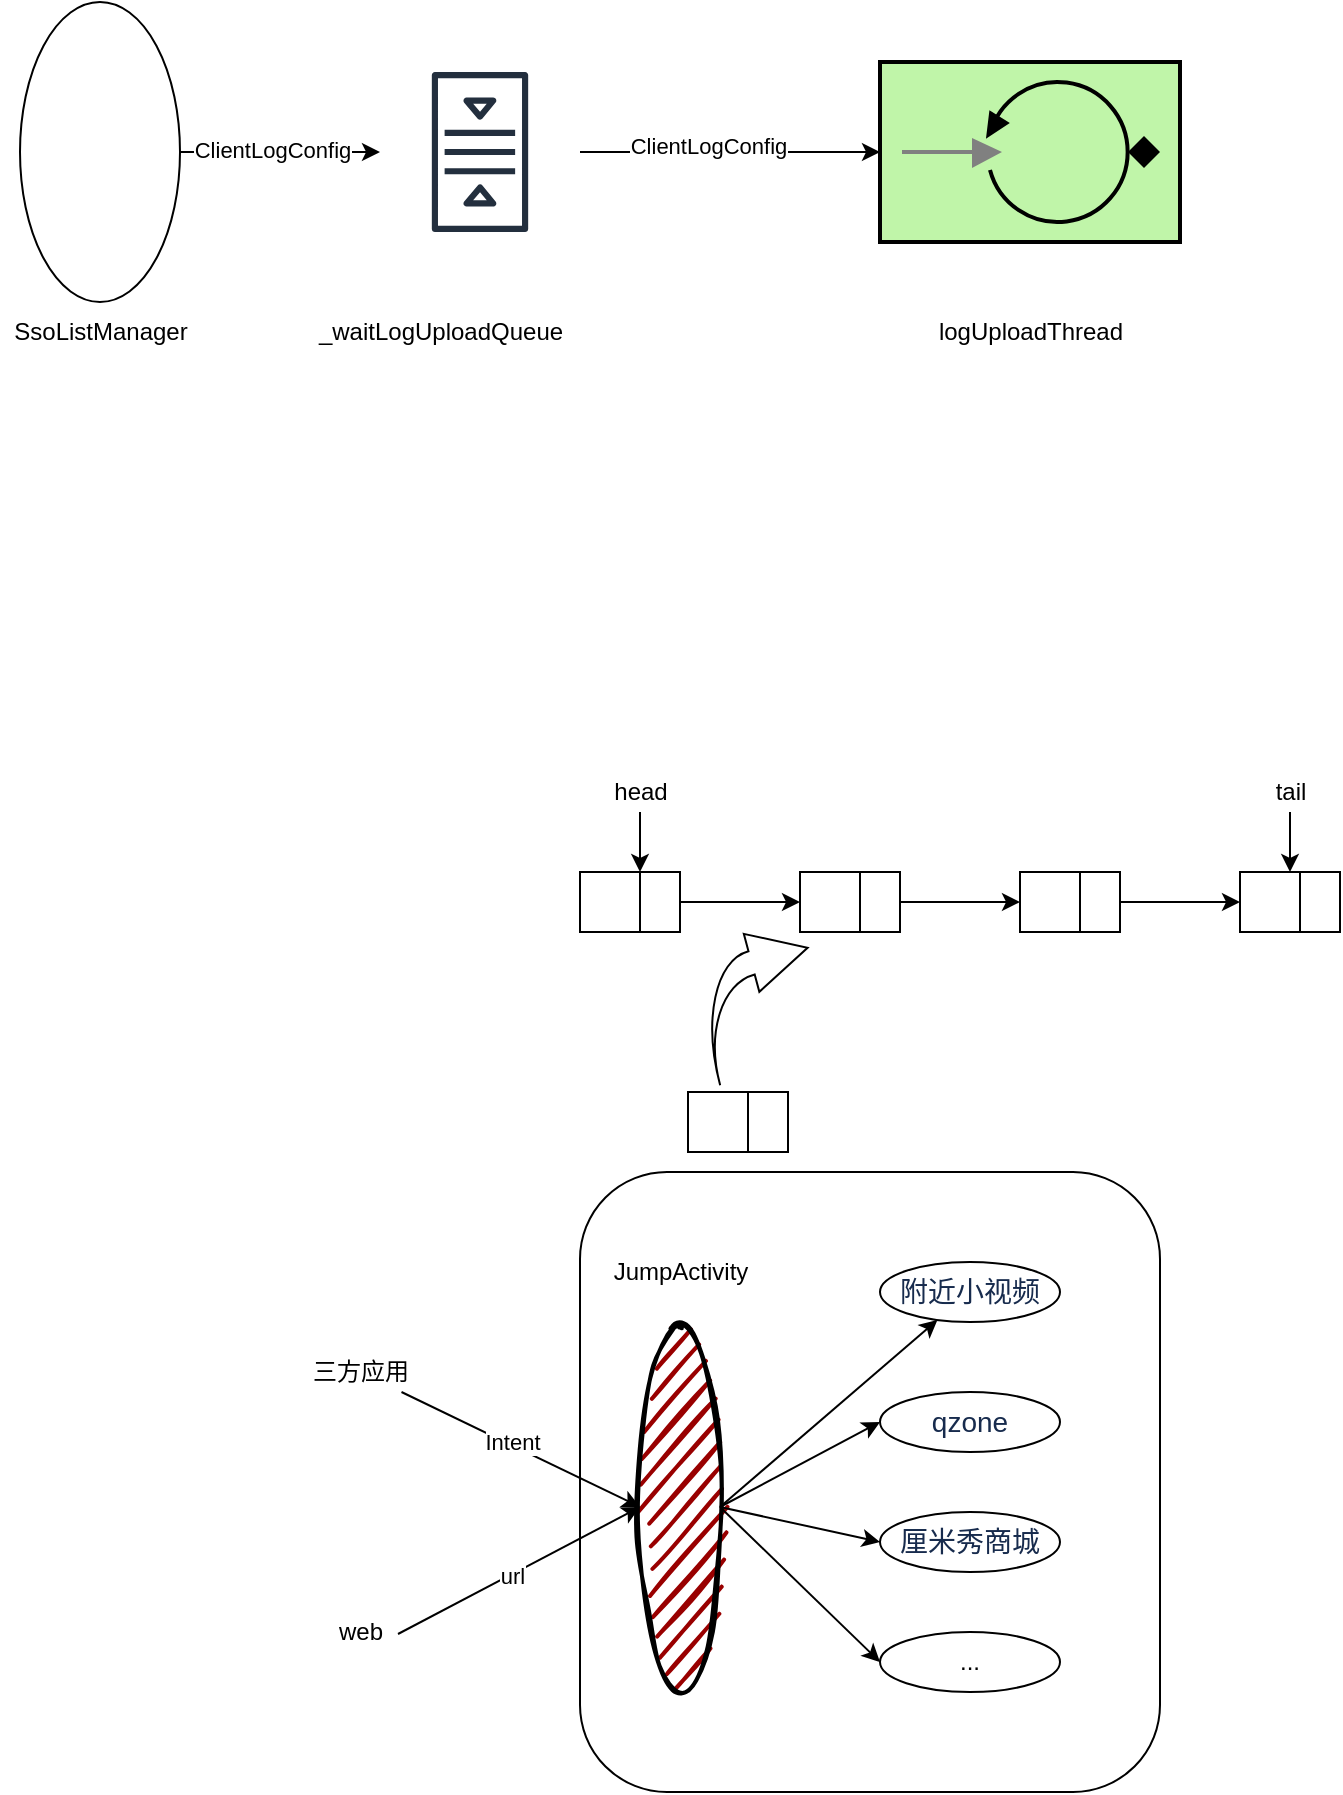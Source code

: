 <mxfile version="16.0.3" type="github"><diagram id="V0bxYnr87eNcZGWyxWHg" name="Page-1"><mxGraphModel dx="1426" dy="769" grid="1" gridSize="10" guides="1" tooltips="1" connect="1" arrows="1" fold="1" page="1" pageScale="1" pageWidth="827" pageHeight="1169" math="0" shadow="0"><root><mxCell id="0"/><mxCell id="1" parent="0"/><mxCell id="zDxQa9eGehmonMnbUeen-7" value="" style="edgeStyle=orthogonalEdgeStyle;rounded=0;orthogonalLoop=1;jettySize=auto;html=1;" parent="1" source="zDxQa9eGehmonMnbUeen-2" target="zDxQa9eGehmonMnbUeen-6" edge="1"><mxGeometry relative="1" as="geometry"/></mxCell><mxCell id="zDxQa9eGehmonMnbUeen-2" value="" style="swimlane;fontStyle=0;childLayout=stackLayout;horizontal=1;startSize=20;fillColor=#ffffff;horizontalStack=0;resizeParent=1;resizeParentMax=0;resizeLast=0;collapsible=0;marginBottom=0;swimlaneFillColor=#ffffff;rotation=90;" parent="1" vertex="1"><mxGeometry x="340" y="510" width="30" height="50" as="geometry"/></mxCell><mxCell id="zDxQa9eGehmonMnbUeen-3" value="head" style="text;html=1;align=center;verticalAlign=middle;resizable=0;points=[];autosize=1;strokeColor=none;fillColor=none;" parent="1" vertex="1"><mxGeometry x="340" y="470" width="40" height="20" as="geometry"/></mxCell><mxCell id="zDxQa9eGehmonMnbUeen-4" value="" style="endArrow=classic;html=1;rounded=0;" parent="1" edge="1"><mxGeometry width="50" height="50" relative="1" as="geometry"><mxPoint x="360" y="490" as="sourcePoint"/><mxPoint x="360" y="520" as="targetPoint"/></mxGeometry></mxCell><mxCell id="zDxQa9eGehmonMnbUeen-9" value="" style="edgeStyle=orthogonalEdgeStyle;rounded=0;orthogonalLoop=1;jettySize=auto;html=1;" parent="1" source="zDxQa9eGehmonMnbUeen-6" target="zDxQa9eGehmonMnbUeen-8" edge="1"><mxGeometry relative="1" as="geometry"/></mxCell><mxCell id="zDxQa9eGehmonMnbUeen-6" value="" style="swimlane;fontStyle=0;childLayout=stackLayout;horizontal=1;startSize=20;fillColor=#ffffff;horizontalStack=0;resizeParent=1;resizeParentMax=0;resizeLast=0;collapsible=0;marginBottom=0;swimlaneFillColor=#ffffff;rotation=90;" parent="1" vertex="1"><mxGeometry x="450" y="510" width="30" height="50" as="geometry"/></mxCell><mxCell id="zDxQa9eGehmonMnbUeen-11" value="" style="edgeStyle=orthogonalEdgeStyle;rounded=0;orthogonalLoop=1;jettySize=auto;html=1;" parent="1" source="zDxQa9eGehmonMnbUeen-8" target="zDxQa9eGehmonMnbUeen-10" edge="1"><mxGeometry relative="1" as="geometry"/></mxCell><mxCell id="zDxQa9eGehmonMnbUeen-8" value="" style="swimlane;fontStyle=0;childLayout=stackLayout;horizontal=1;startSize=20;fillColor=#ffffff;horizontalStack=0;resizeParent=1;resizeParentMax=0;resizeLast=0;collapsible=0;marginBottom=0;swimlaneFillColor=#ffffff;rotation=90;" parent="1" vertex="1"><mxGeometry x="560" y="510" width="30" height="50" as="geometry"/></mxCell><mxCell id="zDxQa9eGehmonMnbUeen-10" value="" style="swimlane;fontStyle=0;childLayout=stackLayout;horizontal=1;startSize=20;fillColor=#ffffff;horizontalStack=0;resizeParent=1;resizeParentMax=0;resizeLast=0;collapsible=0;marginBottom=0;swimlaneFillColor=#ffffff;rotation=90;" parent="1" vertex="1"><mxGeometry x="670" y="510" width="30" height="50" as="geometry"/></mxCell><mxCell id="zDxQa9eGehmonMnbUeen-12" value="tail" style="text;html=1;align=center;verticalAlign=middle;resizable=0;points=[];autosize=1;strokeColor=none;fillColor=none;" parent="1" vertex="1"><mxGeometry x="670" y="470" width="30" height="20" as="geometry"/></mxCell><mxCell id="zDxQa9eGehmonMnbUeen-13" value="" style="endArrow=classic;html=1;rounded=0;entryX=0;entryY=0.5;entryDx=0;entryDy=0;" parent="1" source="zDxQa9eGehmonMnbUeen-12" target="zDxQa9eGehmonMnbUeen-10" edge="1"><mxGeometry width="50" height="50" relative="1" as="geometry"><mxPoint x="370" y="500" as="sourcePoint"/><mxPoint x="370" y="530" as="targetPoint"/></mxGeometry></mxCell><mxCell id="zDxQa9eGehmonMnbUeen-16" value="" style="swimlane;fontStyle=0;childLayout=stackLayout;horizontal=1;startSize=20;fillColor=#ffffff;horizontalStack=0;resizeParent=1;resizeParentMax=0;resizeLast=0;collapsible=0;marginBottom=0;swimlaneFillColor=#ffffff;rotation=90;" parent="1" vertex="1"><mxGeometry x="394" y="620" width="30" height="50" as="geometry"/></mxCell><mxCell id="zDxQa9eGehmonMnbUeen-17" value="" style="html=1;shadow=0;dashed=0;align=center;verticalAlign=middle;shape=mxgraph.arrows2.jumpInArrow;dy=6;dx=29;arrowHead=30;rotation=-15;" parent="1" vertex="1"><mxGeometry x="390" y="550" width="60" height="70" as="geometry"/></mxCell><mxCell id="gNTRRsluzcfUjXrsm9ZP-5" value="三方应用" style="text;html=1;align=center;verticalAlign=middle;resizable=0;points=[];autosize=1;strokeColor=none;fillColor=none;" parent="1" vertex="1"><mxGeometry x="190" y="760" width="60" height="20" as="geometry"/></mxCell><mxCell id="gNTRRsluzcfUjXrsm9ZP-7" value="" style="rounded=1;whiteSpace=wrap;html=1;" parent="1" vertex="1"><mxGeometry x="330" y="670" width="290" height="310" as="geometry"/></mxCell><mxCell id="gNTRRsluzcfUjXrsm9ZP-10" value="" style="ellipse;whiteSpace=wrap;html=1;strokeWidth=2;fillWeight=2;hachureGap=8;fillColor=#990000;fillStyle=dots;sketch=1;" parent="1" vertex="1"><mxGeometry x="360" y="745" width="40" height="185" as="geometry"/></mxCell><mxCell id="gNTRRsluzcfUjXrsm9ZP-11" value="JumpActivity" style="text;html=1;align=center;verticalAlign=middle;resizable=0;points=[];autosize=1;strokeColor=none;fillColor=none;" parent="1" vertex="1"><mxGeometry x="340" y="710" width="80" height="20" as="geometry"/></mxCell><mxCell id="gNTRRsluzcfUjXrsm9ZP-12" value="web" style="text;html=1;align=center;verticalAlign=middle;resizable=0;points=[];autosize=1;strokeColor=none;fillColor=none;" parent="1" vertex="1"><mxGeometry x="200" y="890" width="40" height="20" as="geometry"/></mxCell><mxCell id="gNTRRsluzcfUjXrsm9ZP-13" value="&lt;span style=&quot;color: rgb(23 , 43 , 77) ; font-family: , &amp;#34;system-ui&amp;#34; , &amp;#34;segoe ui&amp;#34; , &amp;#34;roboto&amp;#34; , &amp;#34;oxygen&amp;#34; , &amp;#34;ubuntu&amp;#34; , &amp;#34;fira sans&amp;#34; , &amp;#34;droid sans&amp;#34; , &amp;#34;helvetica neue&amp;#34; , sans-serif ; font-size: 14px ; text-align: left ; background-color: rgb(255 , 255 , 255)&quot;&gt;附近小视频&lt;/span&gt;" style="ellipse;whiteSpace=wrap;html=1;" parent="1" vertex="1"><mxGeometry x="480" y="715" width="90" height="30" as="geometry"/></mxCell><mxCell id="gNTRRsluzcfUjXrsm9ZP-14" value="&lt;span style=&quot;color: rgb(23 , 43 , 77) ; font-family: , &amp;#34;system-ui&amp;#34; , &amp;#34;segoe ui&amp;#34; , &amp;#34;roboto&amp;#34; , &amp;#34;oxygen&amp;#34; , &amp;#34;ubuntu&amp;#34; , &amp;#34;fira sans&amp;#34; , &amp;#34;droid sans&amp;#34; , &amp;#34;helvetica neue&amp;#34; , sans-serif ; font-size: 14px ; text-align: left ; background-color: rgb(255 , 255 , 255)&quot;&gt;qzone&lt;/span&gt;" style="ellipse;whiteSpace=wrap;html=1;" parent="1" vertex="1"><mxGeometry x="480" y="780" width="90" height="30" as="geometry"/></mxCell><mxCell id="gNTRRsluzcfUjXrsm9ZP-15" value="&lt;span style=&quot;color: rgb(23 , 43 , 77) ; font-family: , &amp;#34;system-ui&amp;#34; , &amp;#34;segoe ui&amp;#34; , &amp;#34;roboto&amp;#34; , &amp;#34;oxygen&amp;#34; , &amp;#34;ubuntu&amp;#34; , &amp;#34;fira sans&amp;#34; , &amp;#34;droid sans&amp;#34; , &amp;#34;helvetica neue&amp;#34; , sans-serif ; font-size: 14px ; text-align: left ; background-color: rgb(255 , 255 , 255)&quot;&gt;厘米秀商城&lt;/span&gt;" style="ellipse;whiteSpace=wrap;html=1;" parent="1" vertex="1"><mxGeometry x="480" y="840" width="90" height="30" as="geometry"/></mxCell><mxCell id="gNTRRsluzcfUjXrsm9ZP-16" value="..." style="ellipse;whiteSpace=wrap;html=1;" parent="1" vertex="1"><mxGeometry x="480" y="900" width="90" height="30" as="geometry"/></mxCell><mxCell id="gNTRRsluzcfUjXrsm9ZP-17" value="" style="endArrow=classic;html=1;rounded=0;exitX=1;exitY=0.5;exitDx=0;exitDy=0;" parent="1" source="gNTRRsluzcfUjXrsm9ZP-10" target="gNTRRsluzcfUjXrsm9ZP-13" edge="1"><mxGeometry width="50" height="50" relative="1" as="geometry"><mxPoint x="400" y="820" as="sourcePoint"/><mxPoint x="450" y="770" as="targetPoint"/></mxGeometry></mxCell><mxCell id="gNTRRsluzcfUjXrsm9ZP-18" value="" style="endArrow=classic;html=1;rounded=0;entryX=0;entryY=0.5;entryDx=0;entryDy=0;" parent="1" source="gNTRRsluzcfUjXrsm9ZP-5" target="gNTRRsluzcfUjXrsm9ZP-10" edge="1"><mxGeometry width="50" height="50" relative="1" as="geometry"><mxPoint x="490" y="900" as="sourcePoint"/><mxPoint x="540" y="850" as="targetPoint"/></mxGeometry></mxCell><mxCell id="gNTRRsluzcfUjXrsm9ZP-20" value="Intent" style="edgeLabel;html=1;align=center;verticalAlign=middle;resizable=0;points=[];" parent="gNTRRsluzcfUjXrsm9ZP-18" vertex="1" connectable="0"><mxGeometry x="-0.091" y="2" relative="1" as="geometry"><mxPoint as="offset"/></mxGeometry></mxCell><mxCell id="gNTRRsluzcfUjXrsm9ZP-19" value="" style="endArrow=classic;html=1;rounded=0;entryX=0;entryY=0.5;entryDx=0;entryDy=0;exitX=0.975;exitY=0.55;exitDx=0;exitDy=0;exitPerimeter=0;" parent="1" source="gNTRRsluzcfUjXrsm9ZP-12" target="gNTRRsluzcfUjXrsm9ZP-10" edge="1"><mxGeometry width="50" height="50" relative="1" as="geometry"><mxPoint x="250.741" y="790" as="sourcePoint"/><mxPoint x="370" y="847.5" as="targetPoint"/></mxGeometry></mxCell><mxCell id="gNTRRsluzcfUjXrsm9ZP-21" value="url" style="edgeLabel;html=1;align=center;verticalAlign=middle;resizable=0;points=[];" parent="gNTRRsluzcfUjXrsm9ZP-19" vertex="1" connectable="0"><mxGeometry x="-0.064" y="-1" relative="1" as="geometry"><mxPoint as="offset"/></mxGeometry></mxCell><mxCell id="gNTRRsluzcfUjXrsm9ZP-22" value="" style="endArrow=classic;html=1;rounded=0;exitX=1;exitY=0.5;exitDx=0;exitDy=0;entryX=0;entryY=0.5;entryDx=0;entryDy=0;" parent="1" source="gNTRRsluzcfUjXrsm9ZP-10" target="gNTRRsluzcfUjXrsm9ZP-14" edge="1"><mxGeometry width="50" height="50" relative="1" as="geometry"><mxPoint x="410" y="830" as="sourcePoint"/><mxPoint x="516.094" y="753.612" as="targetPoint"/></mxGeometry></mxCell><mxCell id="gNTRRsluzcfUjXrsm9ZP-23" value="" style="endArrow=classic;html=1;rounded=0;exitX=1;exitY=0.5;exitDx=0;exitDy=0;entryX=0;entryY=0.5;entryDx=0;entryDy=0;" parent="1" source="gNTRRsluzcfUjXrsm9ZP-10" target="gNTRRsluzcfUjXrsm9ZP-15" edge="1"><mxGeometry width="50" height="50" relative="1" as="geometry"><mxPoint x="420" y="840" as="sourcePoint"/><mxPoint x="526.094" y="763.612" as="targetPoint"/></mxGeometry></mxCell><mxCell id="gNTRRsluzcfUjXrsm9ZP-24" value="" style="endArrow=classic;html=1;rounded=0;exitX=1;exitY=0.5;exitDx=0;exitDy=0;entryX=0;entryY=0.5;entryDx=0;entryDy=0;" parent="1" source="gNTRRsluzcfUjXrsm9ZP-10" target="gNTRRsluzcfUjXrsm9ZP-16" edge="1"><mxGeometry width="50" height="50" relative="1" as="geometry"><mxPoint x="430" y="850" as="sourcePoint"/><mxPoint x="536.094" y="773.612" as="targetPoint"/></mxGeometry></mxCell><mxCell id="RvTyqIlbJnyK7uBx9wFf-3" style="edgeStyle=orthogonalEdgeStyle;rounded=0;orthogonalLoop=1;jettySize=auto;html=1;" edge="1" parent="1" source="RvTyqIlbJnyK7uBx9wFf-1" target="RvTyqIlbJnyK7uBx9wFf-2"><mxGeometry relative="1" as="geometry"/></mxCell><mxCell id="RvTyqIlbJnyK7uBx9wFf-10" value="ClientLogConfig" style="edgeLabel;html=1;align=center;verticalAlign=middle;resizable=0;points=[];" vertex="1" connectable="0" parent="RvTyqIlbJnyK7uBx9wFf-3"><mxGeometry x="-0.091" y="1" relative="1" as="geometry"><mxPoint as="offset"/></mxGeometry></mxCell><mxCell id="RvTyqIlbJnyK7uBx9wFf-1" value="" style="ellipse;whiteSpace=wrap;html=1;" vertex="1" parent="1"><mxGeometry x="50" y="85" width="80" height="150" as="geometry"/></mxCell><mxCell id="RvTyqIlbJnyK7uBx9wFf-21" value="&lt;span style=&quot;color: rgba(0 , 0 , 0 , 0) ; font-family: monospace ; font-size: 0px ; background-color: rgb(248 , 249 , 250)&quot;&gt;%3CmxGraphModel%3E%3Croot%3E%3CmxCell%20id%3D%220%22%2F%3E%3CmxCell%20id%3D%221%22%20parent%3D%220%22%2F%3E%3CmxCell%20id%3D%222%22%20value%3D%22ClientLogConfig%22%20style%3D%22edgeLabel%3Bhtml%3D1%3Balign%3Dcenter%3BverticalAlign%3Dmiddle%3Bresizable%3D0%3Bpoints%3D%5B%5D%3B%22%20vertex%3D%221%22%20connectable%3D%220%22%20parent%3D%221%22%3E%3CmxGeometry%20x%3D%22175%22%20y%3D%22159%22%20as%3D%22geometry%22%2F%3E%3C%2FmxCell%3E%3C%2Froot%3E%3C%2FmxGraphModel%3E&lt;/span&gt;" style="edgeStyle=orthogonalEdgeStyle;rounded=0;orthogonalLoop=1;jettySize=auto;html=1;entryX=0;entryY=0.5;entryDx=0;entryDy=0;entryPerimeter=0;" edge="1" parent="1" source="RvTyqIlbJnyK7uBx9wFf-2" target="RvTyqIlbJnyK7uBx9wFf-20"><mxGeometry relative="1" as="geometry"/></mxCell><mxCell id="RvTyqIlbJnyK7uBx9wFf-24" value="&lt;span style=&quot;color: rgba(0 , 0 , 0 , 0) ; font-family: monospace ; font-size: 0px ; background-color: rgb(248 , 249 , 250)&quot;&gt;%3CmxGraphModel%3E%3Croot%3E%3CmxCell%20id%3D%220%22%2F%3E%3CmxCell%20id%3D%221%22%20parent%3D%220%22%2F%3E%3CmxCell%20id%3D%222%22%20value%3D%22ClientLogConfig%22%20style%3D%22edgeLabel%3Bhtml%3D1%3Balign%3Dcenter%3BverticalAlign%3Dmiddle%3Bresizable%3D0%3Bpoints%3D%5B%5D%3B%22%20vertex%3D%221%22%20connectable%3D%220%22%20parent%3D%221%22%3E%3CmxGeometry%20x%3D%22175%22%20y%3D%22159%22%20as%3D%22geometry%22%2F%3E%3C%2FmxCell%3E%3C%2Froot%3E%3C%2FmxGraphModel%3E&lt;/span&gt;" style="edgeLabel;html=1;align=center;verticalAlign=middle;resizable=0;points=[];" vertex="1" connectable="0" parent="RvTyqIlbJnyK7uBx9wFf-21"><mxGeometry x="-0.133" relative="1" as="geometry"><mxPoint as="offset"/></mxGeometry></mxCell><mxCell id="RvTyqIlbJnyK7uBx9wFf-25" value="&lt;meta charset=&quot;utf-8&quot;&gt;&lt;span style=&quot;color: rgb(0, 0, 0); font-family: helvetica; font-size: 11px; font-style: normal; font-weight: 400; letter-spacing: normal; text-align: center; text-indent: 0px; text-transform: none; word-spacing: 0px; background-color: rgb(255, 255, 255); display: inline; float: none;&quot;&gt;ClientLogConfig&lt;/span&gt;" style="edgeLabel;html=1;align=center;verticalAlign=middle;resizable=0;points=[];" vertex="1" connectable="0" parent="RvTyqIlbJnyK7uBx9wFf-21"><mxGeometry x="-0.156" y="3" relative="1" as="geometry"><mxPoint as="offset"/></mxGeometry></mxCell><mxCell id="RvTyqIlbJnyK7uBx9wFf-2" value="" style="sketch=0;outlineConnect=0;fontColor=#232F3E;gradientColor=none;strokeColor=#232F3E;fillColor=#ffffff;dashed=0;verticalLabelPosition=bottom;verticalAlign=top;align=center;html=1;fontSize=12;fontStyle=0;aspect=fixed;shape=mxgraph.aws4.resourceIcon;resIcon=mxgraph.aws4.queue;rotation=-90;" vertex="1" parent="1"><mxGeometry x="230" y="110" width="100" height="100" as="geometry"/></mxCell><mxCell id="RvTyqIlbJnyK7uBx9wFf-8" value="SsoListManager" style="text;html=1;align=center;verticalAlign=middle;resizable=0;points=[];autosize=1;strokeColor=none;fillColor=none;" vertex="1" parent="1"><mxGeometry x="40" y="240" width="100" height="20" as="geometry"/></mxCell><mxCell id="RvTyqIlbJnyK7uBx9wFf-13" value="_waitLogUploadQueue" style="text;html=1;align=center;verticalAlign=middle;resizable=0;points=[];autosize=1;strokeColor=none;fillColor=none;" vertex="1" parent="1"><mxGeometry x="190" y="240" width="140" height="20" as="geometry"/></mxCell><mxCell id="RvTyqIlbJnyK7uBx9wFf-20" value="" style="fillColor=#c0f5a9;dashed=0;outlineConnect=0;strokeWidth=2;html=1;align=center;fontSize=8;verticalLabelPosition=bottom;verticalAlign=top;shape=mxgraph.eip.polling_consumer;" vertex="1" parent="1"><mxGeometry x="480" y="115" width="150" height="90" as="geometry"/></mxCell><mxCell id="RvTyqIlbJnyK7uBx9wFf-22" value="logUploadThread" style="text;html=1;align=center;verticalAlign=middle;resizable=0;points=[];autosize=1;strokeColor=none;fillColor=none;" vertex="1" parent="1"><mxGeometry x="500" y="240" width="110" height="20" as="geometry"/></mxCell></root></mxGraphModel></diagram></mxfile>